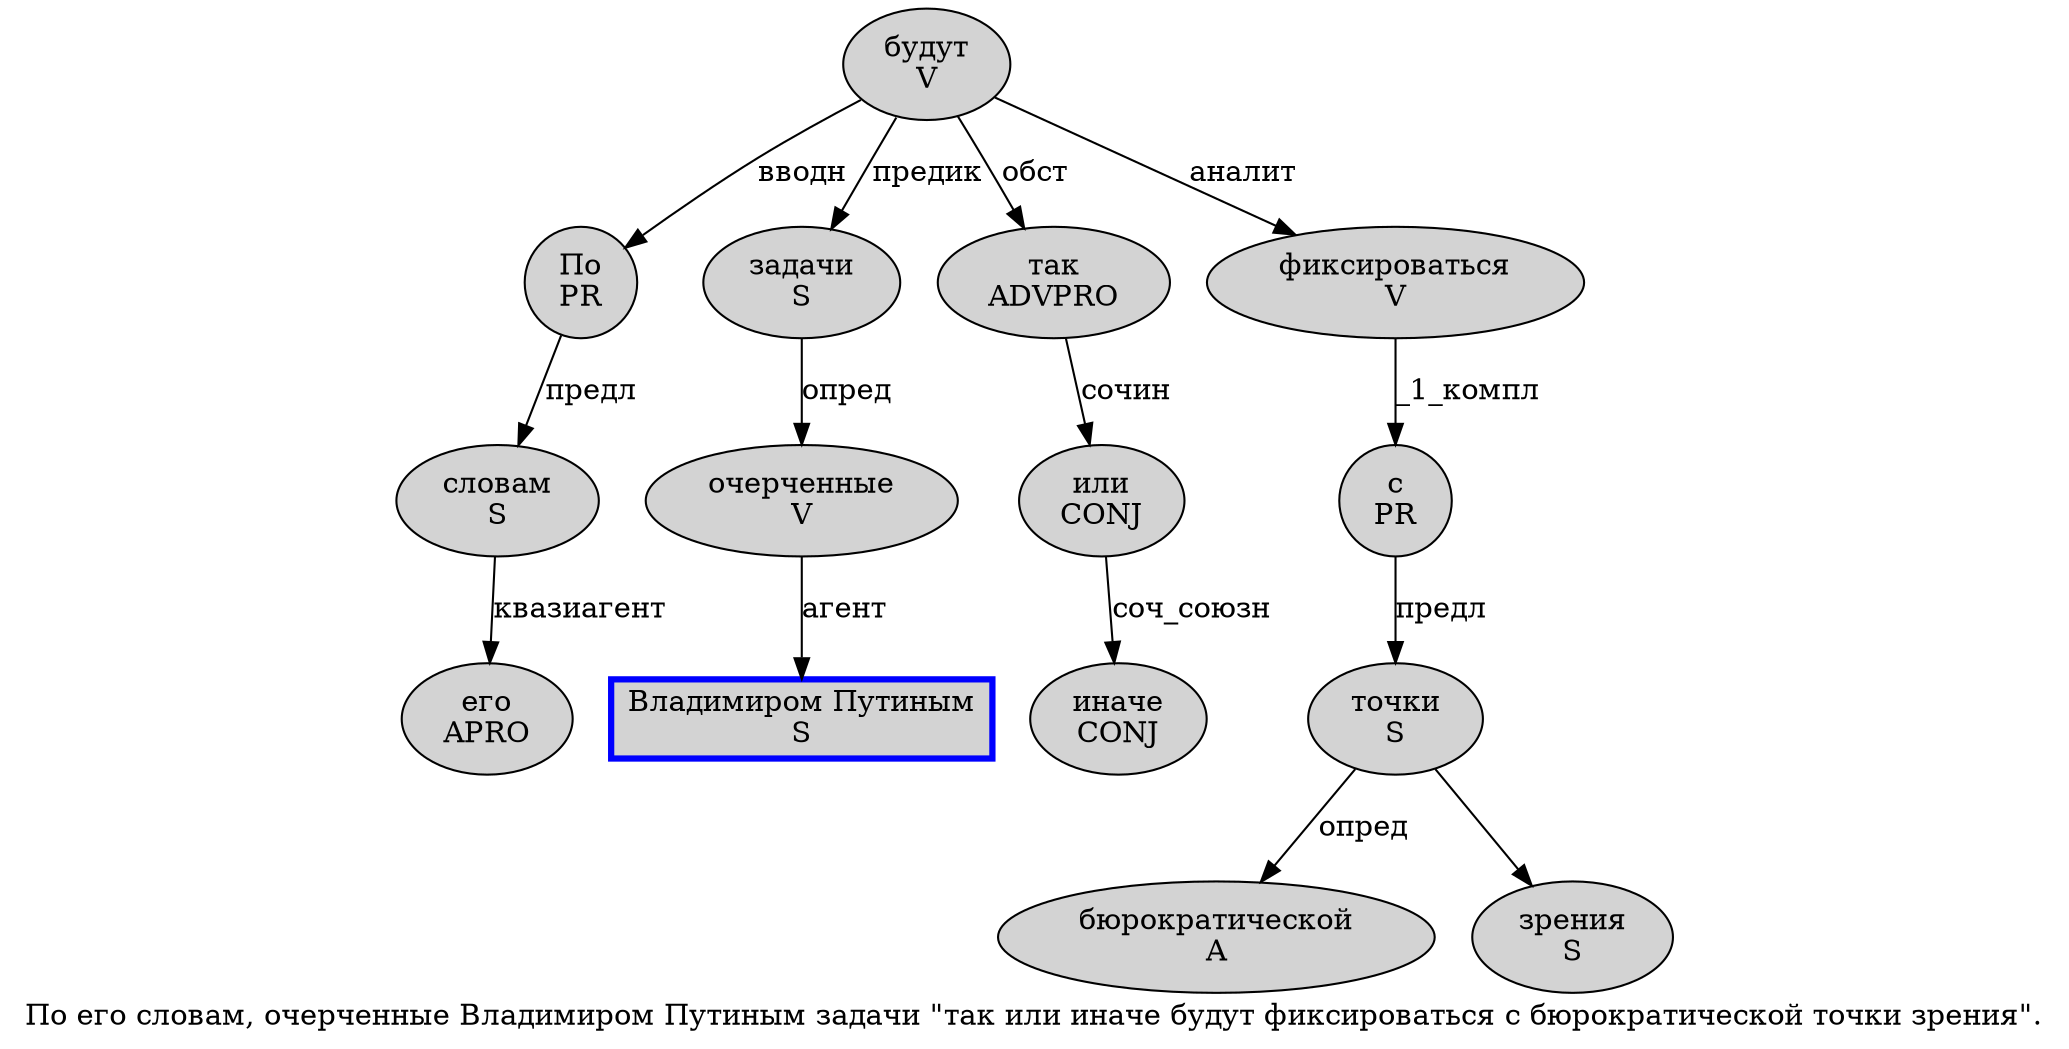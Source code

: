 digraph SENTENCE_1153 {
	graph [label="По его словам, очерченные Владимиром Путиным задачи \"так или иначе будут фиксироваться с бюрократической точки зрения\"."]
	node [style=filled]
		0 [label="По
PR" color="" fillcolor=lightgray penwidth=1 shape=ellipse]
		1 [label="его
APRO" color="" fillcolor=lightgray penwidth=1 shape=ellipse]
		2 [label="словам
S" color="" fillcolor=lightgray penwidth=1 shape=ellipse]
		4 [label="очерченные
V" color="" fillcolor=lightgray penwidth=1 shape=ellipse]
		5 [label="Владимиром Путиным
S" color=blue fillcolor=lightgray penwidth=3 shape=box]
		6 [label="задачи
S" color="" fillcolor=lightgray penwidth=1 shape=ellipse]
		8 [label="так
ADVPRO" color="" fillcolor=lightgray penwidth=1 shape=ellipse]
		9 [label="или
CONJ" color="" fillcolor=lightgray penwidth=1 shape=ellipse]
		10 [label="иначе
CONJ" color="" fillcolor=lightgray penwidth=1 shape=ellipse]
		11 [label="будут
V" color="" fillcolor=lightgray penwidth=1 shape=ellipse]
		12 [label="фиксироваться
V" color="" fillcolor=lightgray penwidth=1 shape=ellipse]
		13 [label="с
PR" color="" fillcolor=lightgray penwidth=1 shape=ellipse]
		14 [label="бюрократической
A" color="" fillcolor=lightgray penwidth=1 shape=ellipse]
		15 [label="точки
S" color="" fillcolor=lightgray penwidth=1 shape=ellipse]
		16 [label="зрения
S" color="" fillcolor=lightgray penwidth=1 shape=ellipse]
			13 -> 15 [label="предл"]
			11 -> 0 [label="вводн"]
			11 -> 6 [label="предик"]
			11 -> 8 [label="обст"]
			11 -> 12 [label="аналит"]
			4 -> 5 [label="агент"]
			8 -> 9 [label="сочин"]
			2 -> 1 [label="квазиагент"]
			15 -> 14 [label="опред"]
			15 -> 16
			9 -> 10 [label="соч_союзн"]
			12 -> 13 [label="_1_компл"]
			0 -> 2 [label="предл"]
			6 -> 4 [label="опред"]
}